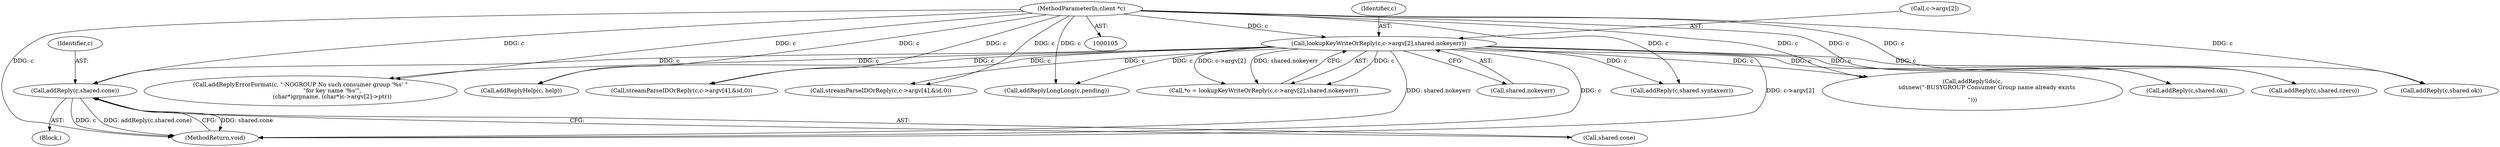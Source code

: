 digraph "0_redis_c04082cf138f1f51cedf05ee9ad36fb6763cafc6@pointer" {
"1000366" [label="(Call,addReply(c,shared.cone))"];
"1000143" [label="(Call,lookupKeyWriteOrReply(c,c->argv[2],shared.nokeyerr))"];
"1000106" [label="(MethodParameterIn,client *c)"];
"1000368" [label="(Call,shared.cone)"];
"1000191" [label="(Call,addReplyErrorFormat(c, \"-NOGROUP No such consumer group '%s' \"\n                                   \"for key name '%s'\",\n                                   (char*)grpname, (char*)c->argv[2]->ptr))"];
"1000145" [label="(Call,c->argv[2])"];
"1000427" [label="(MethodReturn,void)"];
"1000240" [label="(Call,streamParseIDOrReply(c,c->argv[4],&id,0))"];
"1000373" [label="(Call,addReply(c,shared.czero))"];
"1000143" [label="(Call,lookupKeyWriteOrReply(c,c->argv[2],shared.nokeyerr))"];
"1000277" [label="(Call,addReplySds(c,\n                sdsnew(\"-BUSYGROUP Consumer Group name already exists\r\n\")))"];
"1000417" [label="(Call,addReplyHelp(c, help))"];
"1000367" [label="(Identifier,c)"];
"1000353" [label="(Block,)"];
"1000366" [label="(Call,addReply(c,shared.cone))"];
"1000315" [label="(Call,streamParseIDOrReply(c,c->argv[4],&id,0))"];
"1000422" [label="(Call,addReply(c,shared.syntaxerr))"];
"1000106" [label="(MethodParameterIn,client *c)"];
"1000150" [label="(Call,shared.nokeyerr)"];
"1000144" [label="(Identifier,c)"];
"1000333" [label="(Call,addReply(c,shared.ok))"];
"1000266" [label="(Call,addReply(c,shared.ok))"];
"1000403" [label="(Call,addReplyLongLong(c,pending))"];
"1000141" [label="(Call,*o = lookupKeyWriteOrReply(c,c->argv[2],shared.nokeyerr))"];
"1000366" -> "1000353"  [label="AST: "];
"1000366" -> "1000368"  [label="CFG: "];
"1000367" -> "1000366"  [label="AST: "];
"1000368" -> "1000366"  [label="AST: "];
"1000427" -> "1000366"  [label="CFG: "];
"1000366" -> "1000427"  [label="DDG: shared.cone"];
"1000366" -> "1000427"  [label="DDG: c"];
"1000366" -> "1000427"  [label="DDG: addReply(c,shared.cone)"];
"1000143" -> "1000366"  [label="DDG: c"];
"1000106" -> "1000366"  [label="DDG: c"];
"1000143" -> "1000141"  [label="AST: "];
"1000143" -> "1000150"  [label="CFG: "];
"1000144" -> "1000143"  [label="AST: "];
"1000145" -> "1000143"  [label="AST: "];
"1000150" -> "1000143"  [label="AST: "];
"1000141" -> "1000143"  [label="CFG: "];
"1000143" -> "1000427"  [label="DDG: c"];
"1000143" -> "1000427"  [label="DDG: c->argv[2]"];
"1000143" -> "1000427"  [label="DDG: shared.nokeyerr"];
"1000143" -> "1000141"  [label="DDG: c"];
"1000143" -> "1000141"  [label="DDG: c->argv[2]"];
"1000143" -> "1000141"  [label="DDG: shared.nokeyerr"];
"1000106" -> "1000143"  [label="DDG: c"];
"1000143" -> "1000191"  [label="DDG: c"];
"1000143" -> "1000240"  [label="DDG: c"];
"1000143" -> "1000266"  [label="DDG: c"];
"1000143" -> "1000277"  [label="DDG: c"];
"1000143" -> "1000315"  [label="DDG: c"];
"1000143" -> "1000333"  [label="DDG: c"];
"1000143" -> "1000373"  [label="DDG: c"];
"1000143" -> "1000403"  [label="DDG: c"];
"1000143" -> "1000417"  [label="DDG: c"];
"1000143" -> "1000422"  [label="DDG: c"];
"1000106" -> "1000105"  [label="AST: "];
"1000106" -> "1000427"  [label="DDG: c"];
"1000106" -> "1000191"  [label="DDG: c"];
"1000106" -> "1000240"  [label="DDG: c"];
"1000106" -> "1000266"  [label="DDG: c"];
"1000106" -> "1000277"  [label="DDG: c"];
"1000106" -> "1000315"  [label="DDG: c"];
"1000106" -> "1000333"  [label="DDG: c"];
"1000106" -> "1000373"  [label="DDG: c"];
"1000106" -> "1000403"  [label="DDG: c"];
"1000106" -> "1000417"  [label="DDG: c"];
"1000106" -> "1000422"  [label="DDG: c"];
}
